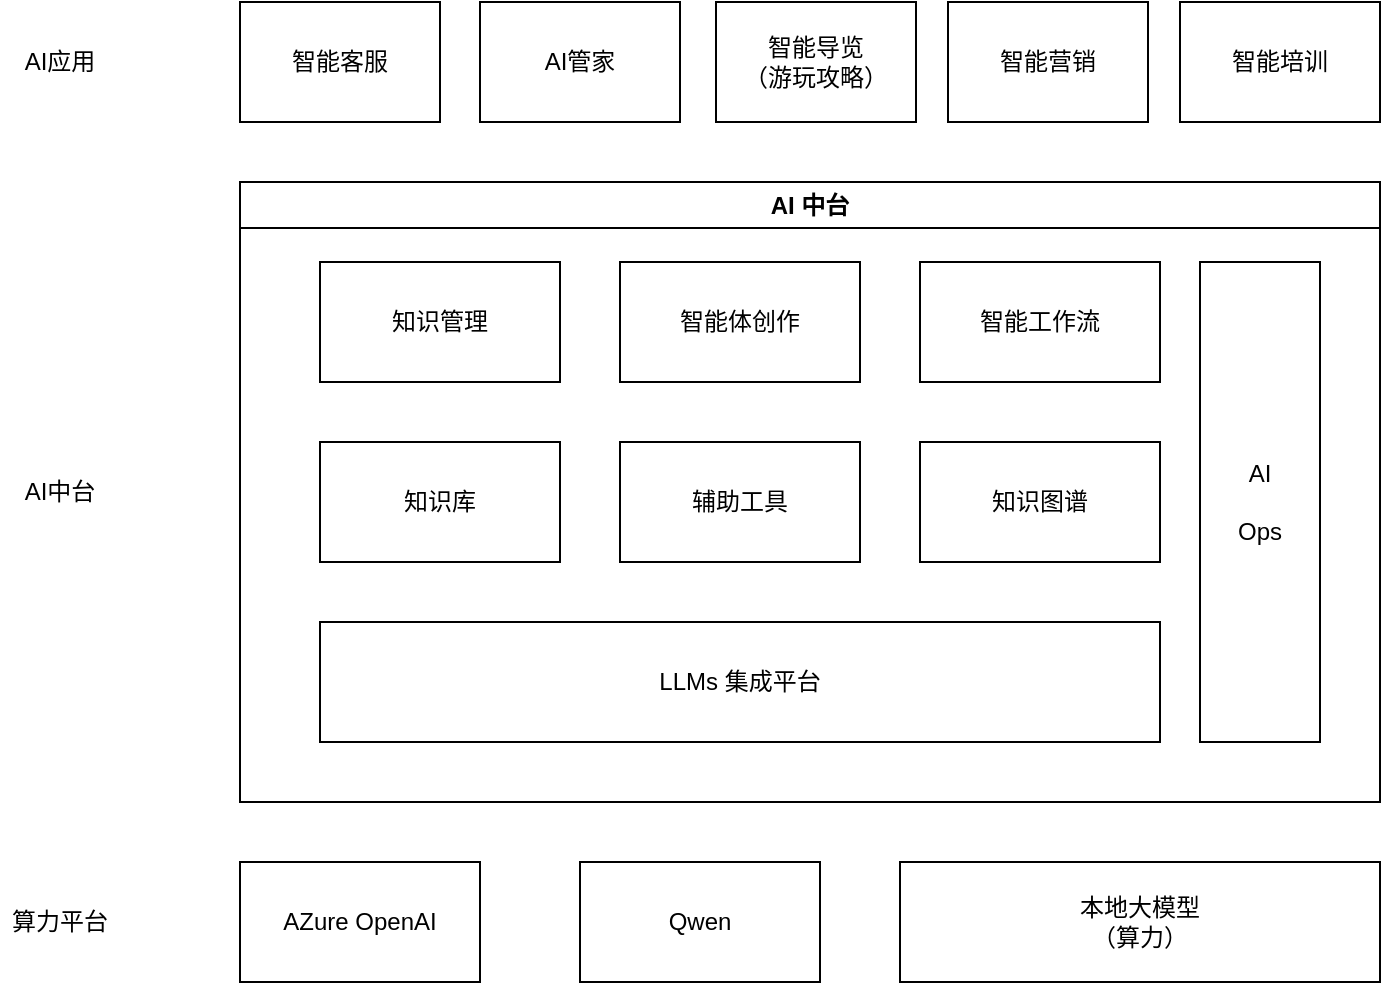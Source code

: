 <mxfile version="24.7.14">
  <diagram name="第 1 页" id="bjOaTMv2JxaxycG0B3VL">
    <mxGraphModel dx="1479" dy="728" grid="1" gridSize="10" guides="1" tooltips="1" connect="1" arrows="1" fold="1" page="1" pageScale="1" pageWidth="1169" pageHeight="827" math="0" shadow="0">
      <root>
        <mxCell id="0" />
        <mxCell id="1" parent="0" />
        <mxCell id="QQzgqRkcje8NJ6HFr3bM-1" value="知识管理" style="rounded=0;whiteSpace=wrap;html=1;" parent="1" vertex="1">
          <mxGeometry x="260" y="210" width="120" height="60" as="geometry" />
        </mxCell>
        <mxCell id="QQzgqRkcje8NJ6HFr3bM-2" value="智能体创作" style="rounded=0;whiteSpace=wrap;html=1;" parent="1" vertex="1">
          <mxGeometry x="410" y="210" width="120" height="60" as="geometry" />
        </mxCell>
        <mxCell id="QQzgqRkcje8NJ6HFr3bM-3" value="知识库" style="rounded=0;whiteSpace=wrap;html=1;" parent="1" vertex="1">
          <mxGeometry x="260" y="300" width="120" height="60" as="geometry" />
        </mxCell>
        <mxCell id="QQzgqRkcje8NJ6HFr3bM-4" value="智能工作流" style="rounded=0;whiteSpace=wrap;html=1;" parent="1" vertex="1">
          <mxGeometry x="560" y="210" width="120" height="60" as="geometry" />
        </mxCell>
        <mxCell id="QQzgqRkcje8NJ6HFr3bM-5" value="辅助工具" style="rounded=0;whiteSpace=wrap;html=1;" parent="1" vertex="1">
          <mxGeometry x="410" y="300" width="120" height="60" as="geometry" />
        </mxCell>
        <mxCell id="QQzgqRkcje8NJ6HFr3bM-6" value="知识图谱" style="rounded=0;whiteSpace=wrap;html=1;" parent="1" vertex="1">
          <mxGeometry x="560" y="300" width="120" height="60" as="geometry" />
        </mxCell>
        <mxCell id="QQzgqRkcje8NJ6HFr3bM-7" value="LLMs 集成平台" style="rounded=0;whiteSpace=wrap;html=1;" parent="1" vertex="1">
          <mxGeometry x="260" y="390" width="420" height="60" as="geometry" />
        </mxCell>
        <mxCell id="QQzgqRkcje8NJ6HFr3bM-8" value="AI&lt;div&gt;&lt;br&gt;&lt;/div&gt;&lt;div&gt;Ops&lt;/div&gt;" style="rounded=0;whiteSpace=wrap;html=1;" parent="1" vertex="1">
          <mxGeometry x="700" y="210" width="60" height="240" as="geometry" />
        </mxCell>
        <mxCell id="QQzgqRkcje8NJ6HFr3bM-9" value="AI 中台" style="swimlane;whiteSpace=wrap;html=1;" parent="1" vertex="1">
          <mxGeometry x="220" y="170" width="570" height="310" as="geometry" />
        </mxCell>
        <mxCell id="QQzgqRkcje8NJ6HFr3bM-10" value="智能客服" style="rounded=0;whiteSpace=wrap;html=1;" parent="1" vertex="1">
          <mxGeometry x="220" y="80" width="100" height="60" as="geometry" />
        </mxCell>
        <mxCell id="QQzgqRkcje8NJ6HFr3bM-11" value="AI管家" style="rounded=0;whiteSpace=wrap;html=1;" parent="1" vertex="1">
          <mxGeometry x="340" y="80" width="100" height="60" as="geometry" />
        </mxCell>
        <mxCell id="QQzgqRkcje8NJ6HFr3bM-12" value="智能导览&lt;div&gt;（游玩攻略）&lt;/div&gt;" style="rounded=0;whiteSpace=wrap;html=1;" parent="1" vertex="1">
          <mxGeometry x="458" y="80" width="100" height="60" as="geometry" />
        </mxCell>
        <mxCell id="QQzgqRkcje8NJ6HFr3bM-14" value="智能营销" style="rounded=0;whiteSpace=wrap;html=1;" parent="1" vertex="1">
          <mxGeometry x="574" y="80" width="100" height="60" as="geometry" />
        </mxCell>
        <mxCell id="QQzgqRkcje8NJ6HFr3bM-15" value="智能培训" style="rounded=0;whiteSpace=wrap;html=1;" parent="1" vertex="1">
          <mxGeometry x="690" y="80" width="100" height="60" as="geometry" />
        </mxCell>
        <mxCell id="QQzgqRkcje8NJ6HFr3bM-17" value="AI应用" style="text;html=1;align=center;verticalAlign=middle;whiteSpace=wrap;rounded=0;" parent="1" vertex="1">
          <mxGeometry x="100" y="95" width="60" height="30" as="geometry" />
        </mxCell>
        <mxCell id="d5hBSOAIruPtOhFuwNYc-1" value="AZure OpenAI" style="rounded=0;whiteSpace=wrap;html=1;" vertex="1" parent="1">
          <mxGeometry x="220" y="510" width="120" height="60" as="geometry" />
        </mxCell>
        <mxCell id="d5hBSOAIruPtOhFuwNYc-2" value="Qwen" style="rounded=0;whiteSpace=wrap;html=1;" vertex="1" parent="1">
          <mxGeometry x="390" y="510" width="120" height="60" as="geometry" />
        </mxCell>
        <mxCell id="d5hBSOAIruPtOhFuwNYc-3" value="本地大模型&lt;div&gt;（算力）&lt;/div&gt;" style="rounded=0;whiteSpace=wrap;html=1;" vertex="1" parent="1">
          <mxGeometry x="550" y="510" width="240" height="60" as="geometry" />
        </mxCell>
        <mxCell id="d5hBSOAIruPtOhFuwNYc-4" value="AI中台" style="text;html=1;align=center;verticalAlign=middle;whiteSpace=wrap;rounded=0;" vertex="1" parent="1">
          <mxGeometry x="100" y="310" width="60" height="30" as="geometry" />
        </mxCell>
        <mxCell id="d5hBSOAIruPtOhFuwNYc-5" value="算力平台" style="text;html=1;align=center;verticalAlign=middle;whiteSpace=wrap;rounded=0;" vertex="1" parent="1">
          <mxGeometry x="100" y="525" width="60" height="30" as="geometry" />
        </mxCell>
      </root>
    </mxGraphModel>
  </diagram>
</mxfile>
